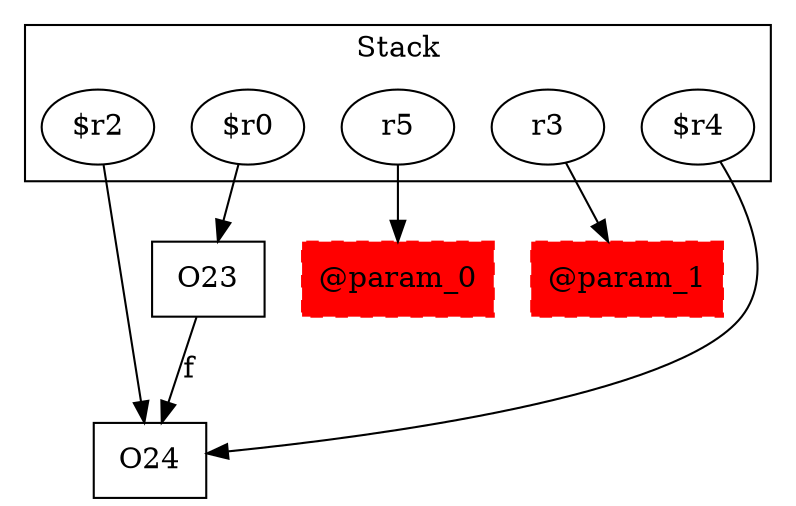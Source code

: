 digraph sample {
  rankDir="LR";
  subgraph cluster_0 {
    label="Stack"
    "$r2"; "$r0"; "r5"; "r3"; "$r4"; 
  }
  "$r2" -> { O24[shape=box]};
  "$r0" -> { O23[shape=box]};
  "r5" -> { "@param_0"[shape=box]};
  "r3" -> { "@param_1"[shape=box]};
  "$r4" -> { O24[shape=box]};
  O23 -> O24[label="f", weight="0.2"]
  "@param_0"[shape=box, style="filled,dashed"];
  "@param_1"[shape=box, style="filled,dashed"];
  "@param_0"[color="red"];
  "@param_1"[color="red"];
}
